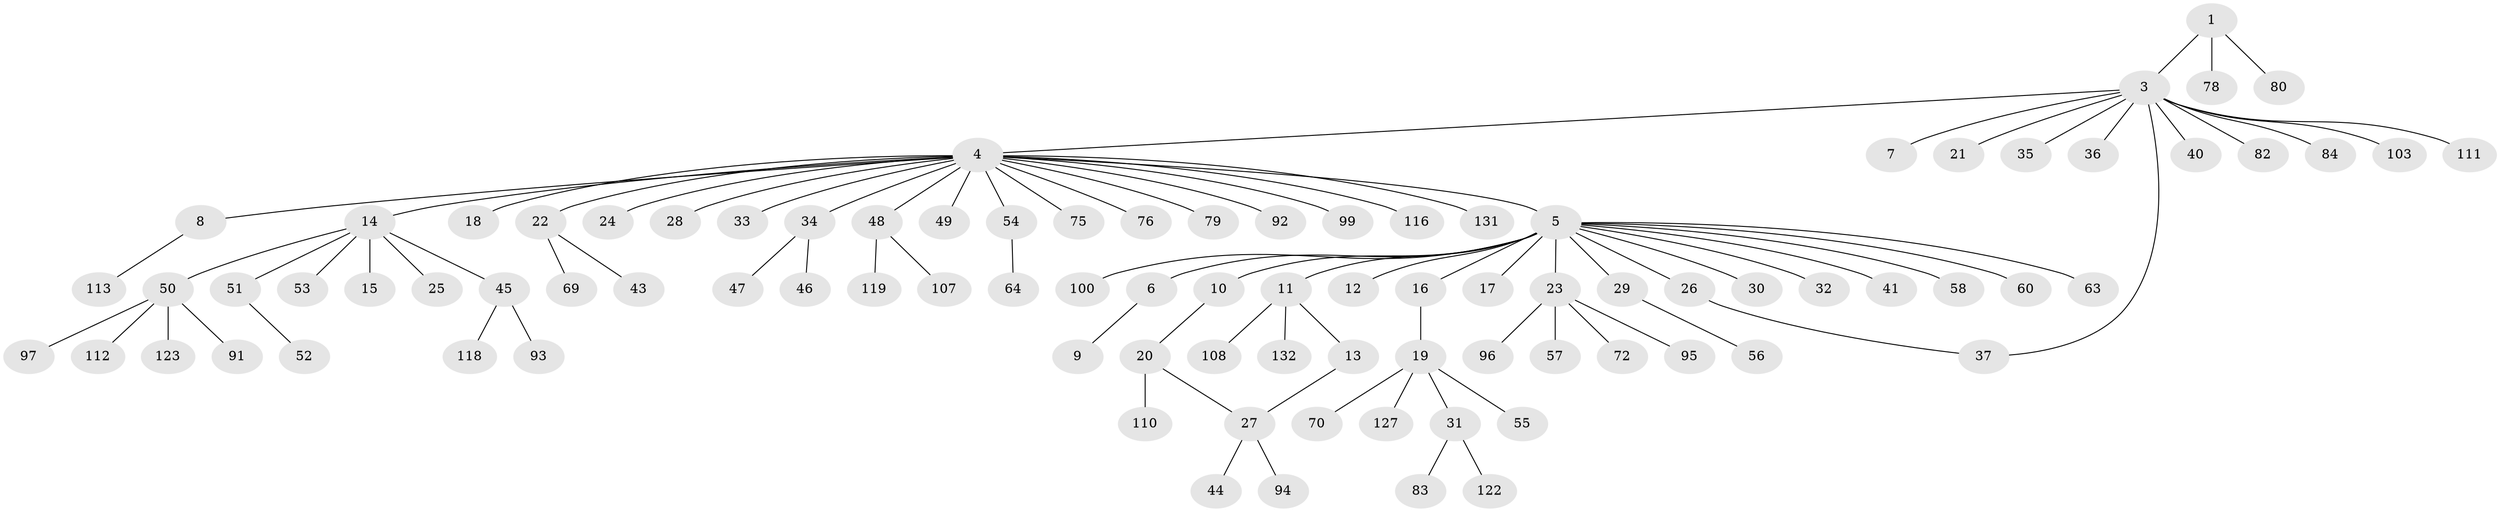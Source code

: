 // original degree distribution, {3: 0.10606060606060606, 12: 0.007575757575757576, 20: 0.007575757575757576, 17: 0.007575757575757576, 2: 0.13636363636363635, 1: 0.6590909090909091, 5: 0.03787878787878788, 11: 0.007575757575757576, 4: 0.030303030303030304}
// Generated by graph-tools (version 1.1) at 2025/18/03/04/25 18:18:15]
// undirected, 92 vertices, 93 edges
graph export_dot {
graph [start="1"]
  node [color=gray90,style=filled];
  1 [super="+2+126"];
  3;
  4;
  5;
  6;
  7;
  8;
  9;
  10;
  11 [super="+39"];
  12 [super="+67+124"];
  13 [super="+90"];
  14 [super="+129+88+38+61"];
  15;
  16 [super="+65"];
  17;
  18;
  19;
  20;
  21;
  22;
  23;
  24;
  25;
  26;
  27;
  28;
  29;
  30 [super="+42+59+81"];
  31;
  32;
  33;
  34 [super="+117"];
  35;
  36 [super="+71"];
  37 [super="+66+115"];
  40;
  41;
  43;
  44 [super="+87+68"];
  45;
  46;
  47;
  48;
  49;
  50;
  51;
  52;
  53;
  54 [super="+62+74"];
  55;
  56;
  57;
  58;
  60;
  63;
  64;
  69;
  70 [super="+73"];
  72;
  75;
  76 [super="+101"];
  78 [super="+109"];
  79;
  80;
  82;
  83;
  84;
  91;
  92;
  93;
  94;
  95;
  96;
  97 [super="+106+121+104"];
  99;
  100;
  103;
  107;
  108;
  110;
  111;
  112;
  113;
  116;
  118;
  119;
  122;
  123;
  127;
  131;
  132;
  1 -- 3;
  1 -- 80;
  1 -- 78;
  3 -- 4;
  3 -- 7;
  3 -- 21;
  3 -- 35;
  3 -- 36;
  3 -- 37;
  3 -- 40;
  3 -- 82;
  3 -- 84;
  3 -- 103;
  3 -- 111;
  4 -- 5;
  4 -- 8;
  4 -- 14;
  4 -- 18;
  4 -- 22;
  4 -- 24;
  4 -- 28;
  4 -- 33;
  4 -- 34;
  4 -- 48;
  4 -- 49;
  4 -- 54;
  4 -- 75;
  4 -- 76;
  4 -- 79;
  4 -- 92;
  4 -- 99;
  4 -- 116;
  4 -- 131;
  5 -- 6;
  5 -- 10;
  5 -- 11;
  5 -- 12;
  5 -- 16;
  5 -- 17;
  5 -- 23;
  5 -- 26;
  5 -- 29;
  5 -- 30;
  5 -- 32;
  5 -- 41;
  5 -- 58;
  5 -- 60;
  5 -- 63;
  5 -- 100;
  6 -- 9;
  8 -- 113;
  10 -- 20;
  11 -- 13;
  11 -- 108;
  11 -- 132;
  13 -- 27;
  14 -- 15;
  14 -- 25;
  14 -- 45;
  14 -- 50;
  14 -- 51;
  14 -- 53;
  16 -- 19;
  19 -- 31;
  19 -- 55;
  19 -- 70;
  19 -- 127;
  20 -- 27;
  20 -- 110;
  22 -- 43;
  22 -- 69;
  23 -- 57;
  23 -- 72;
  23 -- 95;
  23 -- 96;
  26 -- 37;
  27 -- 44;
  27 -- 94;
  29 -- 56;
  31 -- 83;
  31 -- 122;
  34 -- 46;
  34 -- 47;
  45 -- 93;
  45 -- 118;
  48 -- 107;
  48 -- 119;
  50 -- 91;
  50 -- 97;
  50 -- 112;
  50 -- 123;
  51 -- 52;
  54 -- 64;
}
